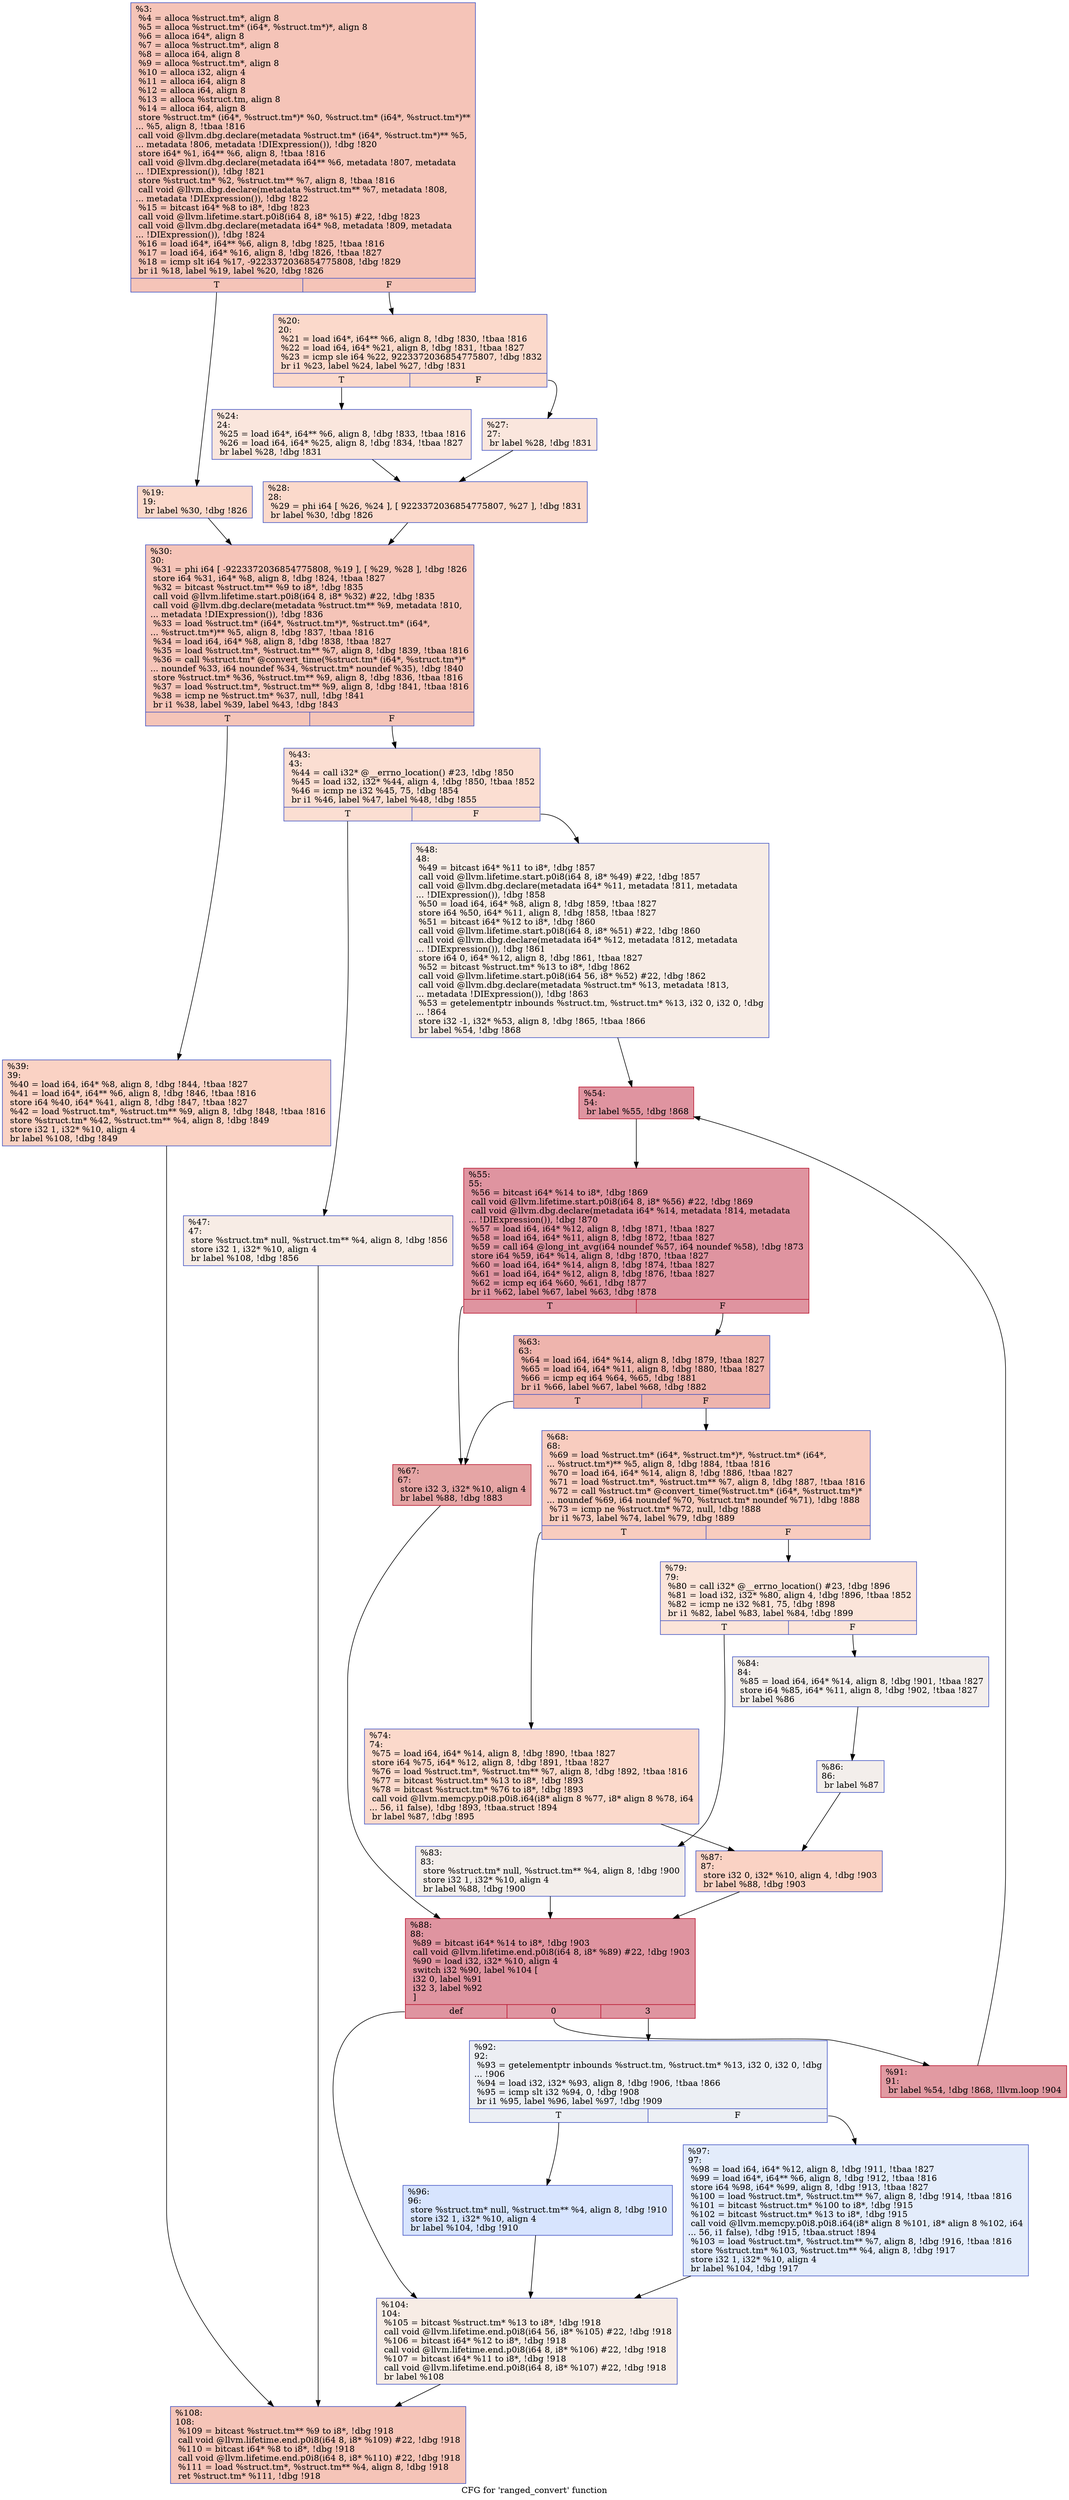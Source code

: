 digraph "CFG for 'ranged_convert' function" {
	label="CFG for 'ranged_convert' function";

	Node0x2769330 [shape=record,color="#3d50c3ff", style=filled, fillcolor="#e97a5f70",label="{%3:\l  %4 = alloca %struct.tm*, align 8\l  %5 = alloca %struct.tm* (i64*, %struct.tm*)*, align 8\l  %6 = alloca i64*, align 8\l  %7 = alloca %struct.tm*, align 8\l  %8 = alloca i64, align 8\l  %9 = alloca %struct.tm*, align 8\l  %10 = alloca i32, align 4\l  %11 = alloca i64, align 8\l  %12 = alloca i64, align 8\l  %13 = alloca %struct.tm, align 8\l  %14 = alloca i64, align 8\l  store %struct.tm* (i64*, %struct.tm*)* %0, %struct.tm* (i64*, %struct.tm*)**\l... %5, align 8, !tbaa !816\l  call void @llvm.dbg.declare(metadata %struct.tm* (i64*, %struct.tm*)** %5,\l... metadata !806, metadata !DIExpression()), !dbg !820\l  store i64* %1, i64** %6, align 8, !tbaa !816\l  call void @llvm.dbg.declare(metadata i64** %6, metadata !807, metadata\l... !DIExpression()), !dbg !821\l  store %struct.tm* %2, %struct.tm** %7, align 8, !tbaa !816\l  call void @llvm.dbg.declare(metadata %struct.tm** %7, metadata !808,\l... metadata !DIExpression()), !dbg !822\l  %15 = bitcast i64* %8 to i8*, !dbg !823\l  call void @llvm.lifetime.start.p0i8(i64 8, i8* %15) #22, !dbg !823\l  call void @llvm.dbg.declare(metadata i64* %8, metadata !809, metadata\l... !DIExpression()), !dbg !824\l  %16 = load i64*, i64** %6, align 8, !dbg !825, !tbaa !816\l  %17 = load i64, i64* %16, align 8, !dbg !826, !tbaa !827\l  %18 = icmp slt i64 %17, -9223372036854775808, !dbg !829\l  br i1 %18, label %19, label %20, !dbg !826\l|{<s0>T|<s1>F}}"];
	Node0x2769330:s0 -> Node0x2774150;
	Node0x2769330:s1 -> Node0x27741a0;
	Node0x2774150 [shape=record,color="#3d50c3ff", style=filled, fillcolor="#f7a88970",label="{%19:\l19:                                               \l  br label %30, !dbg !826\l}"];
	Node0x2774150 -> Node0x27742e0;
	Node0x27741a0 [shape=record,color="#3d50c3ff", style=filled, fillcolor="#f7a88970",label="{%20:\l20:                                               \l  %21 = load i64*, i64** %6, align 8, !dbg !830, !tbaa !816\l  %22 = load i64, i64* %21, align 8, !dbg !831, !tbaa !827\l  %23 = icmp sle i64 %22, 9223372036854775807, !dbg !832\l  br i1 %23, label %24, label %27, !dbg !831\l|{<s0>T|<s1>F}}"];
	Node0x27741a0:s0 -> Node0x27741f0;
	Node0x27741a0:s1 -> Node0x2774240;
	Node0x27741f0 [shape=record,color="#3d50c3ff", style=filled, fillcolor="#f3c7b170",label="{%24:\l24:                                               \l  %25 = load i64*, i64** %6, align 8, !dbg !833, !tbaa !816\l  %26 = load i64, i64* %25, align 8, !dbg !834, !tbaa !827\l  br label %28, !dbg !831\l}"];
	Node0x27741f0 -> Node0x2774290;
	Node0x2774240 [shape=record,color="#3d50c3ff", style=filled, fillcolor="#f3c7b170",label="{%27:\l27:                                               \l  br label %28, !dbg !831\l}"];
	Node0x2774240 -> Node0x2774290;
	Node0x2774290 [shape=record,color="#3d50c3ff", style=filled, fillcolor="#f7a88970",label="{%28:\l28:                                               \l  %29 = phi i64 [ %26, %24 ], [ 9223372036854775807, %27 ], !dbg !831\l  br label %30, !dbg !826\l}"];
	Node0x2774290 -> Node0x27742e0;
	Node0x27742e0 [shape=record,color="#3d50c3ff", style=filled, fillcolor="#e97a5f70",label="{%30:\l30:                                               \l  %31 = phi i64 [ -9223372036854775808, %19 ], [ %29, %28 ], !dbg !826\l  store i64 %31, i64* %8, align 8, !dbg !824, !tbaa !827\l  %32 = bitcast %struct.tm** %9 to i8*, !dbg !835\l  call void @llvm.lifetime.start.p0i8(i64 8, i8* %32) #22, !dbg !835\l  call void @llvm.dbg.declare(metadata %struct.tm** %9, metadata !810,\l... metadata !DIExpression()), !dbg !836\l  %33 = load %struct.tm* (i64*, %struct.tm*)*, %struct.tm* (i64*,\l... %struct.tm*)** %5, align 8, !dbg !837, !tbaa !816\l  %34 = load i64, i64* %8, align 8, !dbg !838, !tbaa !827\l  %35 = load %struct.tm*, %struct.tm** %7, align 8, !dbg !839, !tbaa !816\l  %36 = call %struct.tm* @convert_time(%struct.tm* (i64*, %struct.tm*)*\l... noundef %33, i64 noundef %34, %struct.tm* noundef %35), !dbg !840\l  store %struct.tm* %36, %struct.tm** %9, align 8, !dbg !836, !tbaa !816\l  %37 = load %struct.tm*, %struct.tm** %9, align 8, !dbg !841, !tbaa !816\l  %38 = icmp ne %struct.tm* %37, null, !dbg !841\l  br i1 %38, label %39, label %43, !dbg !843\l|{<s0>T|<s1>F}}"];
	Node0x27742e0:s0 -> Node0x2774330;
	Node0x27742e0:s1 -> Node0x2774380;
	Node0x2774330 [shape=record,color="#3d50c3ff", style=filled, fillcolor="#f4987a70",label="{%39:\l39:                                               \l  %40 = load i64, i64* %8, align 8, !dbg !844, !tbaa !827\l  %41 = load i64*, i64** %6, align 8, !dbg !846, !tbaa !816\l  store i64 %40, i64* %41, align 8, !dbg !847, !tbaa !827\l  %42 = load %struct.tm*, %struct.tm** %9, align 8, !dbg !848, !tbaa !816\l  store %struct.tm* %42, %struct.tm** %4, align 8, !dbg !849\l  store i32 1, i32* %10, align 4\l  br label %108, !dbg !849\l}"];
	Node0x2774330 -> Node0x27749c0;
	Node0x2774380 [shape=record,color="#3d50c3ff", style=filled, fillcolor="#f7b59970",label="{%43:\l43:                                               \l  %44 = call i32* @__errno_location() #23, !dbg !850\l  %45 = load i32, i32* %44, align 4, !dbg !850, !tbaa !852\l  %46 = icmp ne i32 %45, 75, !dbg !854\l  br i1 %46, label %47, label %48, !dbg !855\l|{<s0>T|<s1>F}}"];
	Node0x2774380:s0 -> Node0x27743d0;
	Node0x2774380:s1 -> Node0x2774420;
	Node0x27743d0 [shape=record,color="#3d50c3ff", style=filled, fillcolor="#ecd3c570",label="{%47:\l47:                                               \l  store %struct.tm* null, %struct.tm** %4, align 8, !dbg !856\l  store i32 1, i32* %10, align 4\l  br label %108, !dbg !856\l}"];
	Node0x27743d0 -> Node0x27749c0;
	Node0x2774420 [shape=record,color="#3d50c3ff", style=filled, fillcolor="#ecd3c570",label="{%48:\l48:                                               \l  %49 = bitcast i64* %11 to i8*, !dbg !857\l  call void @llvm.lifetime.start.p0i8(i64 8, i8* %49) #22, !dbg !857\l  call void @llvm.dbg.declare(metadata i64* %11, metadata !811, metadata\l... !DIExpression()), !dbg !858\l  %50 = load i64, i64* %8, align 8, !dbg !859, !tbaa !827\l  store i64 %50, i64* %11, align 8, !dbg !858, !tbaa !827\l  %51 = bitcast i64* %12 to i8*, !dbg !860\l  call void @llvm.lifetime.start.p0i8(i64 8, i8* %51) #22, !dbg !860\l  call void @llvm.dbg.declare(metadata i64* %12, metadata !812, metadata\l... !DIExpression()), !dbg !861\l  store i64 0, i64* %12, align 8, !dbg !861, !tbaa !827\l  %52 = bitcast %struct.tm* %13 to i8*, !dbg !862\l  call void @llvm.lifetime.start.p0i8(i64 56, i8* %52) #22, !dbg !862\l  call void @llvm.dbg.declare(metadata %struct.tm* %13, metadata !813,\l... metadata !DIExpression()), !dbg !863\l  %53 = getelementptr inbounds %struct.tm, %struct.tm* %13, i32 0, i32 0, !dbg\l... !864\l  store i32 -1, i32* %53, align 8, !dbg !865, !tbaa !866\l  br label %54, !dbg !868\l}"];
	Node0x2774420 -> Node0x2774470;
	Node0x2774470 [shape=record,color="#b70d28ff", style=filled, fillcolor="#b70d2870",label="{%54:\l54:                                               \l  br label %55, !dbg !868\l}"];
	Node0x2774470 -> Node0x27744c0;
	Node0x27744c0 [shape=record,color="#b70d28ff", style=filled, fillcolor="#b70d2870",label="{%55:\l55:                                               \l  %56 = bitcast i64* %14 to i8*, !dbg !869\l  call void @llvm.lifetime.start.p0i8(i64 8, i8* %56) #22, !dbg !869\l  call void @llvm.dbg.declare(metadata i64* %14, metadata !814, metadata\l... !DIExpression()), !dbg !870\l  %57 = load i64, i64* %12, align 8, !dbg !871, !tbaa !827\l  %58 = load i64, i64* %11, align 8, !dbg !872, !tbaa !827\l  %59 = call i64 @long_int_avg(i64 noundef %57, i64 noundef %58), !dbg !873\l  store i64 %59, i64* %14, align 8, !dbg !870, !tbaa !827\l  %60 = load i64, i64* %14, align 8, !dbg !874, !tbaa !827\l  %61 = load i64, i64* %12, align 8, !dbg !876, !tbaa !827\l  %62 = icmp eq i64 %60, %61, !dbg !877\l  br i1 %62, label %67, label %63, !dbg !878\l|{<s0>T|<s1>F}}"];
	Node0x27744c0:s0 -> Node0x2774560;
	Node0x27744c0:s1 -> Node0x2774510;
	Node0x2774510 [shape=record,color="#3d50c3ff", style=filled, fillcolor="#d8564670",label="{%63:\l63:                                               \l  %64 = load i64, i64* %14, align 8, !dbg !879, !tbaa !827\l  %65 = load i64, i64* %11, align 8, !dbg !880, !tbaa !827\l  %66 = icmp eq i64 %64, %65, !dbg !881\l  br i1 %66, label %67, label %68, !dbg !882\l|{<s0>T|<s1>F}}"];
	Node0x2774510:s0 -> Node0x2774560;
	Node0x2774510:s1 -> Node0x27745b0;
	Node0x2774560 [shape=record,color="#b70d28ff", style=filled, fillcolor="#c5333470",label="{%67:\l67:                                               \l  store i32 3, i32* %10, align 4\l  br label %88, !dbg !883\l}"];
	Node0x2774560 -> Node0x27747e0;
	Node0x27745b0 [shape=record,color="#3d50c3ff", style=filled, fillcolor="#f08b6e70",label="{%68:\l68:                                               \l  %69 = load %struct.tm* (i64*, %struct.tm*)*, %struct.tm* (i64*,\l... %struct.tm*)** %5, align 8, !dbg !884, !tbaa !816\l  %70 = load i64, i64* %14, align 8, !dbg !886, !tbaa !827\l  %71 = load %struct.tm*, %struct.tm** %7, align 8, !dbg !887, !tbaa !816\l  %72 = call %struct.tm* @convert_time(%struct.tm* (i64*, %struct.tm*)*\l... noundef %69, i64 noundef %70, %struct.tm* noundef %71), !dbg !888\l  %73 = icmp ne %struct.tm* %72, null, !dbg !888\l  br i1 %73, label %74, label %79, !dbg !889\l|{<s0>T|<s1>F}}"];
	Node0x27745b0:s0 -> Node0x2774600;
	Node0x27745b0:s1 -> Node0x2774650;
	Node0x2774600 [shape=record,color="#3d50c3ff", style=filled, fillcolor="#f7a88970",label="{%74:\l74:                                               \l  %75 = load i64, i64* %14, align 8, !dbg !890, !tbaa !827\l  store i64 %75, i64* %12, align 8, !dbg !891, !tbaa !827\l  %76 = load %struct.tm*, %struct.tm** %7, align 8, !dbg !892, !tbaa !816\l  %77 = bitcast %struct.tm* %13 to i8*, !dbg !893\l  %78 = bitcast %struct.tm* %76 to i8*, !dbg !893\l  call void @llvm.memcpy.p0i8.p0i8.i64(i8* align 8 %77, i8* align 8 %78, i64\l... 56, i1 false), !dbg !893, !tbaa.struct !894\l  br label %87, !dbg !895\l}"];
	Node0x2774600 -> Node0x2774790;
	Node0x2774650 [shape=record,color="#3d50c3ff", style=filled, fillcolor="#f5c1a970",label="{%79:\l79:                                               \l  %80 = call i32* @__errno_location() #23, !dbg !896\l  %81 = load i32, i32* %80, align 4, !dbg !896, !tbaa !852\l  %82 = icmp ne i32 %81, 75, !dbg !898\l  br i1 %82, label %83, label %84, !dbg !899\l|{<s0>T|<s1>F}}"];
	Node0x2774650:s0 -> Node0x27746a0;
	Node0x2774650:s1 -> Node0x27746f0;
	Node0x27746a0 [shape=record,color="#3d50c3ff", style=filled, fillcolor="#e5d8d170",label="{%83:\l83:                                               \l  store %struct.tm* null, %struct.tm** %4, align 8, !dbg !900\l  store i32 1, i32* %10, align 4\l  br label %88, !dbg !900\l}"];
	Node0x27746a0 -> Node0x27747e0;
	Node0x27746f0 [shape=record,color="#3d50c3ff", style=filled, fillcolor="#e5d8d170",label="{%84:\l84:                                               \l  %85 = load i64, i64* %14, align 8, !dbg !901, !tbaa !827\l  store i64 %85, i64* %11, align 8, !dbg !902, !tbaa !827\l  br label %86\l}"];
	Node0x27746f0 -> Node0x2774740;
	Node0x2774740 [shape=record,color="#3d50c3ff", style=filled, fillcolor="#e5d8d170",label="{%86:\l86:                                               \l  br label %87\l}"];
	Node0x2774740 -> Node0x2774790;
	Node0x2774790 [shape=record,color="#3d50c3ff", style=filled, fillcolor="#f4987a70",label="{%87:\l87:                                               \l  store i32 0, i32* %10, align 4, !dbg !903\l  br label %88, !dbg !903\l}"];
	Node0x2774790 -> Node0x27747e0;
	Node0x27747e0 [shape=record,color="#b70d28ff", style=filled, fillcolor="#b70d2870",label="{%88:\l88:                                               \l  %89 = bitcast i64* %14 to i8*, !dbg !903\l  call void @llvm.lifetime.end.p0i8(i64 8, i8* %89) #22, !dbg !903\l  %90 = load i32, i32* %10, align 4\l  switch i32 %90, label %104 [\l    i32 0, label %91\l    i32 3, label %92\l  ]\l|{<s0>def|<s1>0|<s2>3}}"];
	Node0x27747e0:s0 -> Node0x2774970;
	Node0x27747e0:s1 -> Node0x2774830;
	Node0x27747e0:s2 -> Node0x2774880;
	Node0x2774830 [shape=record,color="#b70d28ff", style=filled, fillcolor="#bb1b2c70",label="{%91:\l91:                                               \l  br label %54, !dbg !868, !llvm.loop !904\l}"];
	Node0x2774830 -> Node0x2774470;
	Node0x2774880 [shape=record,color="#3d50c3ff", style=filled, fillcolor="#d4dbe670",label="{%92:\l92:                                               \l  %93 = getelementptr inbounds %struct.tm, %struct.tm* %13, i32 0, i32 0, !dbg\l... !906\l  %94 = load i32, i32* %93, align 8, !dbg !906, !tbaa !866\l  %95 = icmp slt i32 %94, 0, !dbg !908\l  br i1 %95, label %96, label %97, !dbg !909\l|{<s0>T|<s1>F}}"];
	Node0x2774880:s0 -> Node0x27748d0;
	Node0x2774880:s1 -> Node0x2774920;
	Node0x27748d0 [shape=record,color="#3d50c3ff", style=filled, fillcolor="#a5c3fe70",label="{%96:\l96:                                               \l  store %struct.tm* null, %struct.tm** %4, align 8, !dbg !910\l  store i32 1, i32* %10, align 4\l  br label %104, !dbg !910\l}"];
	Node0x27748d0 -> Node0x2774970;
	Node0x2774920 [shape=record,color="#3d50c3ff", style=filled, fillcolor="#bfd3f670",label="{%97:\l97:                                               \l  %98 = load i64, i64* %12, align 8, !dbg !911, !tbaa !827\l  %99 = load i64*, i64** %6, align 8, !dbg !912, !tbaa !816\l  store i64 %98, i64* %99, align 8, !dbg !913, !tbaa !827\l  %100 = load %struct.tm*, %struct.tm** %7, align 8, !dbg !914, !tbaa !816\l  %101 = bitcast %struct.tm* %100 to i8*, !dbg !915\l  %102 = bitcast %struct.tm* %13 to i8*, !dbg !915\l  call void @llvm.memcpy.p0i8.p0i8.i64(i8* align 8 %101, i8* align 8 %102, i64\l... 56, i1 false), !dbg !915, !tbaa.struct !894\l  %103 = load %struct.tm*, %struct.tm** %7, align 8, !dbg !916, !tbaa !816\l  store %struct.tm* %103, %struct.tm** %4, align 8, !dbg !917\l  store i32 1, i32* %10, align 4\l  br label %104, !dbg !917\l}"];
	Node0x2774920 -> Node0x2774970;
	Node0x2774970 [shape=record,color="#3d50c3ff", style=filled, fillcolor="#ecd3c570",label="{%104:\l104:                                              \l  %105 = bitcast %struct.tm* %13 to i8*, !dbg !918\l  call void @llvm.lifetime.end.p0i8(i64 56, i8* %105) #22, !dbg !918\l  %106 = bitcast i64* %12 to i8*, !dbg !918\l  call void @llvm.lifetime.end.p0i8(i64 8, i8* %106) #22, !dbg !918\l  %107 = bitcast i64* %11 to i8*, !dbg !918\l  call void @llvm.lifetime.end.p0i8(i64 8, i8* %107) #22, !dbg !918\l  br label %108\l}"];
	Node0x2774970 -> Node0x27749c0;
	Node0x27749c0 [shape=record,color="#3d50c3ff", style=filled, fillcolor="#e97a5f70",label="{%108:\l108:                                              \l  %109 = bitcast %struct.tm** %9 to i8*, !dbg !918\l  call void @llvm.lifetime.end.p0i8(i64 8, i8* %109) #22, !dbg !918\l  %110 = bitcast i64* %8 to i8*, !dbg !918\l  call void @llvm.lifetime.end.p0i8(i64 8, i8* %110) #22, !dbg !918\l  %111 = load %struct.tm*, %struct.tm** %4, align 8, !dbg !918\l  ret %struct.tm* %111, !dbg !918\l}"];
}
